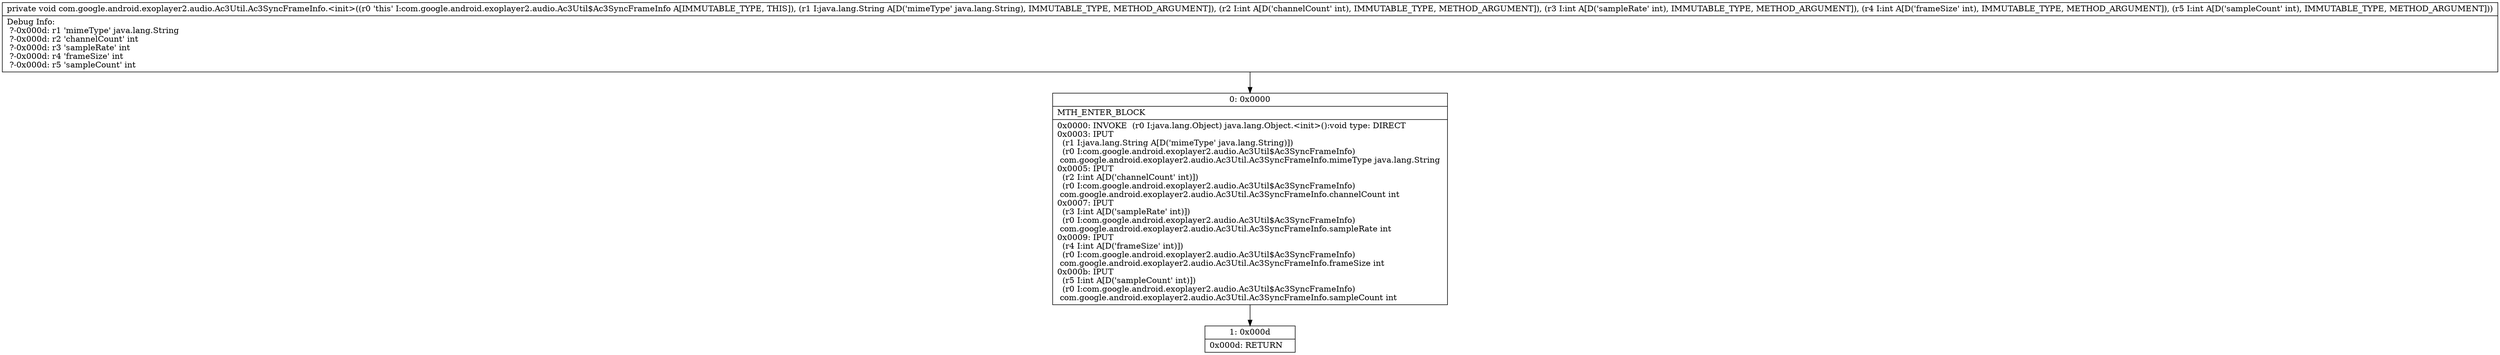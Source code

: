 digraph "CFG forcom.google.android.exoplayer2.audio.Ac3Util.Ac3SyncFrameInfo.\<init\>(Ljava\/lang\/String;IIII)V" {
Node_0 [shape=record,label="{0\:\ 0x0000|MTH_ENTER_BLOCK\l|0x0000: INVOKE  (r0 I:java.lang.Object) java.lang.Object.\<init\>():void type: DIRECT \l0x0003: IPUT  \l  (r1 I:java.lang.String A[D('mimeType' java.lang.String)])\l  (r0 I:com.google.android.exoplayer2.audio.Ac3Util$Ac3SyncFrameInfo)\l com.google.android.exoplayer2.audio.Ac3Util.Ac3SyncFrameInfo.mimeType java.lang.String \l0x0005: IPUT  \l  (r2 I:int A[D('channelCount' int)])\l  (r0 I:com.google.android.exoplayer2.audio.Ac3Util$Ac3SyncFrameInfo)\l com.google.android.exoplayer2.audio.Ac3Util.Ac3SyncFrameInfo.channelCount int \l0x0007: IPUT  \l  (r3 I:int A[D('sampleRate' int)])\l  (r0 I:com.google.android.exoplayer2.audio.Ac3Util$Ac3SyncFrameInfo)\l com.google.android.exoplayer2.audio.Ac3Util.Ac3SyncFrameInfo.sampleRate int \l0x0009: IPUT  \l  (r4 I:int A[D('frameSize' int)])\l  (r0 I:com.google.android.exoplayer2.audio.Ac3Util$Ac3SyncFrameInfo)\l com.google.android.exoplayer2.audio.Ac3Util.Ac3SyncFrameInfo.frameSize int \l0x000b: IPUT  \l  (r5 I:int A[D('sampleCount' int)])\l  (r0 I:com.google.android.exoplayer2.audio.Ac3Util$Ac3SyncFrameInfo)\l com.google.android.exoplayer2.audio.Ac3Util.Ac3SyncFrameInfo.sampleCount int \l}"];
Node_1 [shape=record,label="{1\:\ 0x000d|0x000d: RETURN   \l}"];
MethodNode[shape=record,label="{private void com.google.android.exoplayer2.audio.Ac3Util.Ac3SyncFrameInfo.\<init\>((r0 'this' I:com.google.android.exoplayer2.audio.Ac3Util$Ac3SyncFrameInfo A[IMMUTABLE_TYPE, THIS]), (r1 I:java.lang.String A[D('mimeType' java.lang.String), IMMUTABLE_TYPE, METHOD_ARGUMENT]), (r2 I:int A[D('channelCount' int), IMMUTABLE_TYPE, METHOD_ARGUMENT]), (r3 I:int A[D('sampleRate' int), IMMUTABLE_TYPE, METHOD_ARGUMENT]), (r4 I:int A[D('frameSize' int), IMMUTABLE_TYPE, METHOD_ARGUMENT]), (r5 I:int A[D('sampleCount' int), IMMUTABLE_TYPE, METHOD_ARGUMENT]))  | Debug Info:\l  ?\-0x000d: r1 'mimeType' java.lang.String\l  ?\-0x000d: r2 'channelCount' int\l  ?\-0x000d: r3 'sampleRate' int\l  ?\-0x000d: r4 'frameSize' int\l  ?\-0x000d: r5 'sampleCount' int\l}"];
MethodNode -> Node_0;
Node_0 -> Node_1;
}

